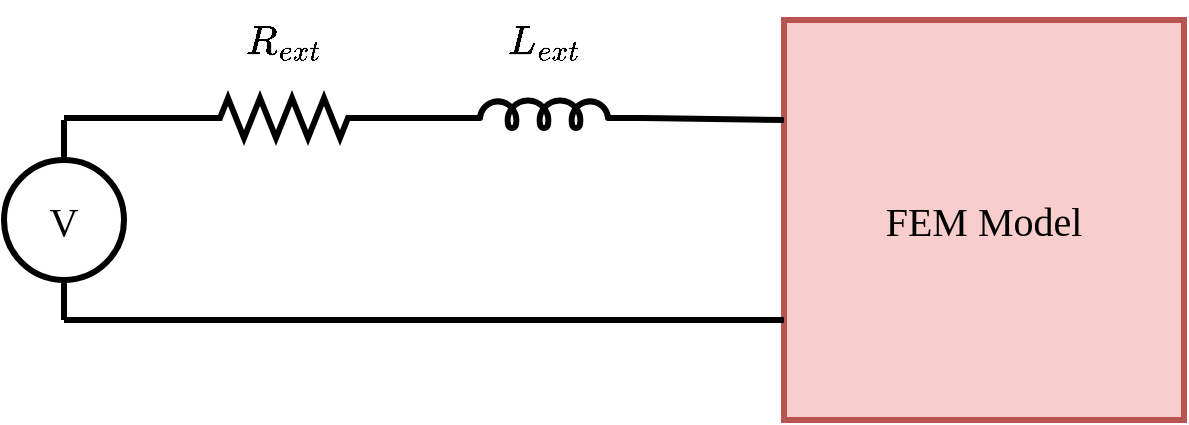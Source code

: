 <mxfile version="22.1.2" type="device">
  <diagram name="Page-1" id="I4HfsY8Wxma_wt0DjAuv">
    <mxGraphModel dx="1425" dy="541" grid="1" gridSize="10" guides="1" tooltips="1" connect="1" arrows="1" fold="1" page="1" pageScale="1" pageWidth="827" pageHeight="1169" math="1" shadow="0">
      <root>
        <mxCell id="0" />
        <mxCell id="1" parent="0" />
        <mxCell id="vNdtTapxPS1aFq_T5mcr-1" value="FEM Model" style="whiteSpace=wrap;html=1;aspect=fixed;strokeWidth=3;fillColor=#f8cecc;strokeColor=#b85450;fontFamily=Times New Roman;fontSize=20;" vertex="1" parent="1">
          <mxGeometry x="560" y="320" width="200" height="200" as="geometry" />
        </mxCell>
        <mxCell id="vNdtTapxPS1aFq_T5mcr-2" value="" style="pointerEvents=1;verticalLabelPosition=bottom;shadow=0;dashed=0;align=center;html=1;verticalAlign=top;shape=mxgraph.electrical.resistors.resistor_2;strokeWidth=3;fontFamily=Times New Roman;fontSize=20;" vertex="1" parent="1">
          <mxGeometry x="260" y="359" width="100" height="20" as="geometry" />
        </mxCell>
        <mxCell id="vNdtTapxPS1aFq_T5mcr-3" value="" style="pointerEvents=1;verticalLabelPosition=bottom;shadow=0;dashed=0;align=center;html=1;verticalAlign=top;shape=mxgraph.electrical.inductors.inductor_5;strokeWidth=3;fontFamily=Times New Roman;fontSize=20;" vertex="1" parent="1">
          <mxGeometry x="390" y="360" width="100" height="14" as="geometry" />
        </mxCell>
        <mxCell id="vNdtTapxPS1aFq_T5mcr-4" value="" style="endArrow=none;html=1;rounded=0;strokeWidth=3;exitX=1;exitY=0.645;exitDx=0;exitDy=0;exitPerimeter=0;entryX=0;entryY=0.25;entryDx=0;entryDy=0;fontFamily=Times New Roman;fontSize=20;" edge="1" parent="1" source="vNdtTapxPS1aFq_T5mcr-3" target="vNdtTapxPS1aFq_T5mcr-1">
          <mxGeometry width="50" height="50" relative="1" as="geometry">
            <mxPoint x="390" y="430" as="sourcePoint" />
            <mxPoint x="440" y="380" as="targetPoint" />
          </mxGeometry>
        </mxCell>
        <mxCell id="vNdtTapxPS1aFq_T5mcr-5" value="" style="endArrow=none;html=1;rounded=0;strokeWidth=3;entryX=0;entryY=0.5;entryDx=0;entryDy=0;entryPerimeter=0;startArrow=none;startFill=0;fontFamily=Times New Roman;fontSize=20;" edge="1" parent="1" target="vNdtTapxPS1aFq_T5mcr-2">
          <mxGeometry width="50" height="50" relative="1" as="geometry">
            <mxPoint x="200" y="369" as="sourcePoint" />
            <mxPoint x="260" y="367.5" as="targetPoint" />
          </mxGeometry>
        </mxCell>
        <mxCell id="vNdtTapxPS1aFq_T5mcr-6" value="" style="endArrow=none;html=1;rounded=0;strokeWidth=3;entryX=0;entryY=0.645;entryDx=0;entryDy=0;entryPerimeter=0;exitX=1;exitY=0.5;exitDx=0;exitDy=0;exitPerimeter=0;fontFamily=Times New Roman;fontSize=20;" edge="1" parent="1" source="vNdtTapxPS1aFq_T5mcr-2" target="vNdtTapxPS1aFq_T5mcr-3">
          <mxGeometry width="50" height="50" relative="1" as="geometry">
            <mxPoint x="170" y="377" as="sourcePoint" />
            <mxPoint x="270" y="377" as="targetPoint" />
          </mxGeometry>
        </mxCell>
        <mxCell id="vNdtTapxPS1aFq_T5mcr-7" value="" style="endArrow=none;html=1;rounded=0;strokeWidth=3;entryX=0;entryY=0.75;entryDx=0;entryDy=0;startArrow=none;startFill=0;fontFamily=Times New Roman;fontSize=20;" edge="1" parent="1" target="vNdtTapxPS1aFq_T5mcr-1">
          <mxGeometry width="50" height="50" relative="1" as="geometry">
            <mxPoint x="200" y="470" as="sourcePoint" />
            <mxPoint x="270" y="379" as="targetPoint" />
          </mxGeometry>
        </mxCell>
        <mxCell id="vNdtTapxPS1aFq_T5mcr-10" value="$$R_{ext}$$" style="text;html=1;align=center;verticalAlign=middle;resizable=0;points=[];autosize=1;strokeColor=none;fillColor=none;fontSize=20;fontFamily=Times New Roman;fontStyle=0" vertex="1" parent="1">
          <mxGeometry x="245" y="310" width="130" height="40" as="geometry" />
        </mxCell>
        <mxCell id="vNdtTapxPS1aFq_T5mcr-11" value="$$L_{ext}$$" style="text;html=1;align=center;verticalAlign=middle;resizable=0;points=[];autosize=1;strokeColor=none;fillColor=none;fontSize=20;fontFamily=Times New Roman;fontStyle=0" vertex="1" parent="1">
          <mxGeometry x="375" y="310" width="130" height="40" as="geometry" />
        </mxCell>
        <mxCell id="vNdtTapxPS1aFq_T5mcr-12" value="V" style="ellipse;whiteSpace=wrap;html=1;aspect=fixed;strokeWidth=3;fontFamily=Times New Roman;fontSize=20;" vertex="1" parent="1">
          <mxGeometry x="170" y="390" width="60" height="60" as="geometry" />
        </mxCell>
        <mxCell id="vNdtTapxPS1aFq_T5mcr-13" value="" style="endArrow=none;html=1;rounded=0;strokeWidth=3;entryX=0.5;entryY=0;entryDx=0;entryDy=0;fontFamily=Times New Roman;fontSize=20;" edge="1" parent="1" target="vNdtTapxPS1aFq_T5mcr-12">
          <mxGeometry width="50" height="50" relative="1" as="geometry">
            <mxPoint x="200" y="370" as="sourcePoint" />
            <mxPoint x="400" y="379" as="targetPoint" />
          </mxGeometry>
        </mxCell>
        <mxCell id="vNdtTapxPS1aFq_T5mcr-14" value="" style="endArrow=none;html=1;rounded=0;strokeWidth=3;entryX=0.5;entryY=1;entryDx=0;entryDy=0;fontFamily=Times New Roman;fontSize=20;" edge="1" parent="1" target="vNdtTapxPS1aFq_T5mcr-12">
          <mxGeometry width="50" height="50" relative="1" as="geometry">
            <mxPoint x="200" y="470" as="sourcePoint" />
            <mxPoint x="410" y="389" as="targetPoint" />
          </mxGeometry>
        </mxCell>
      </root>
    </mxGraphModel>
  </diagram>
</mxfile>
